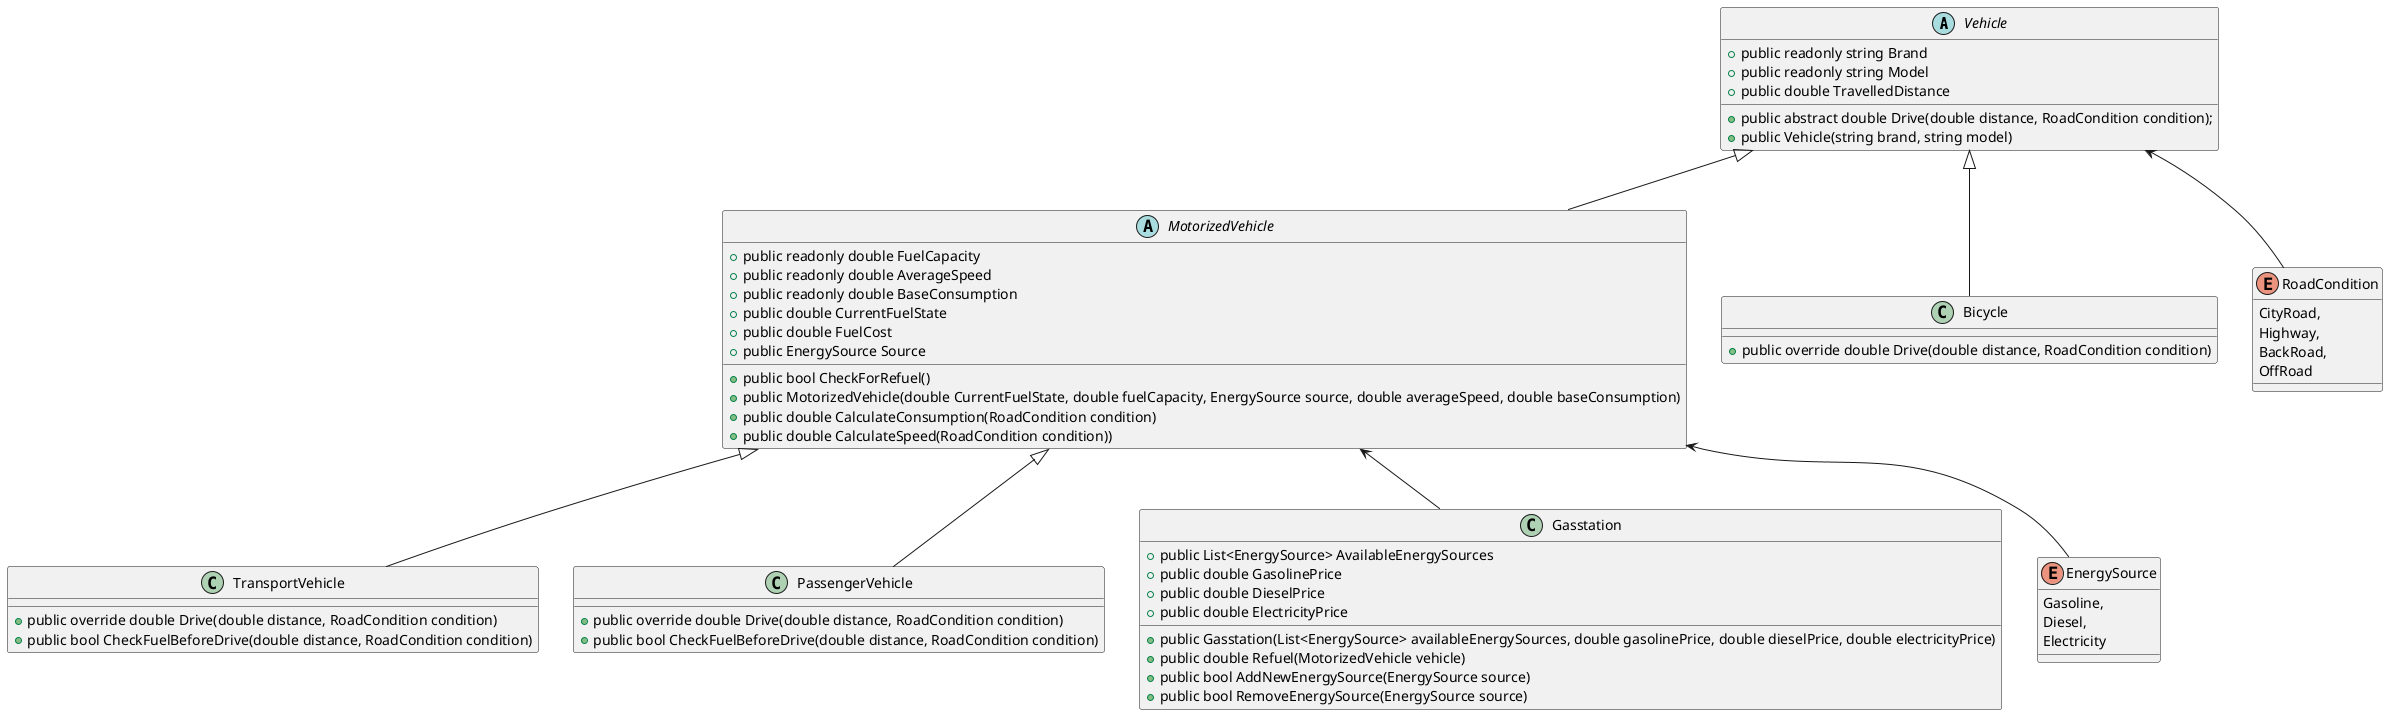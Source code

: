 ﻿@startuml
'https://plantuml.com/sequence-diagram

Vehicle <|-- MotorizedVehicle
MotorizedVehicle <|-- TransportVehicle
MotorizedVehicle <|-- PassengerVehicle
Vehicle <|-- Bicycle
Vehicle <-- RoadCondition
MotorizedVehicle <-- Gasstation
MotorizedVehicle <-- EnergySource
abstract Vehicle
{
    +public readonly string Brand
    +public readonly string Model
    +public double TravelledDistance
    
    +public abstract double Drive(double distance, RoadCondition condition);
    +public Vehicle(string brand, string model)
    
}

class TransportVehicle
{
   
    +public override double Drive(double distance, RoadCondition condition)
    
    +public bool CheckFuelBeforeDrive(double distance, RoadCondition condition)
}

class PassengerVehicle
{
    
    
    +public override double Drive(double distance, RoadCondition condition)
    +public bool CheckFuelBeforeDrive(double distance, RoadCondition condition)
}

abstract MotorizedVehicle
{
    +public readonly double FuelCapacity
    +public readonly double AverageSpeed
    +public readonly double BaseConsumption
    +public double CurrentFuelState
    +public double FuelCost
    +public EnergySource Source
    
    +public bool CheckForRefuel()
    +public MotorizedVehicle(double CurrentFuelState, double fuelCapacity, EnergySource source, double averageSpeed, double baseConsumption)  
    +public double CalculateConsumption(RoadCondition condition)
    +public double CalculateSpeed(RoadCondition condition))
    
}

class Bicycle
{
    +public override double Drive(double distance, RoadCondition condition)
}

enum RoadCondition
{
    CityRoad,
    Highway,
    BackRoad,
    OffRoad
}

class Gasstation
{
    +public List<EnergySource> AvailableEnergySources
    +public double GasolinePrice
    +public double DieselPrice
    +public double ElectricityPrice
    
    +public Gasstation(List<EnergySource> availableEnergySources, double gasolinePrice, double dieselPrice, double electricityPrice)
    +public double Refuel(MotorizedVehicle vehicle)
    +public bool AddNewEnergySource(EnergySource source)
    +public bool RemoveEnergySource(EnergySource source)
    
}

enum EnergySource
{
    Gasoline,
    Diesel,
    Electricity
}
@enduml